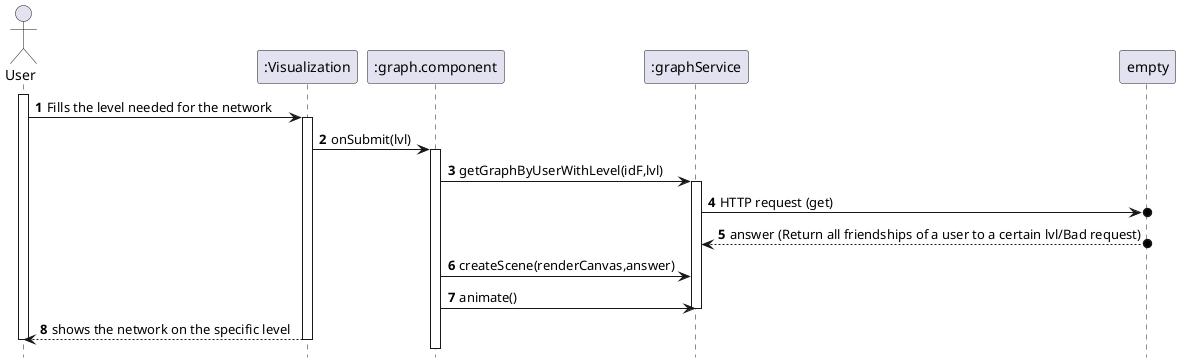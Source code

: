 @startuml
    hide footbox
        autonumber

        actor "User" as U
        participant ":Visualization" as SPA
        participant ":graph.component" as UC
        participant ":graphService" as US

        activate U
            U -> SPA : Fills the level needed for the network
            activate SPA
            SPA -> UC : onSubmit(lvl)
            activate UC
            UC -> US : getGraphByUserWithLevel(idF,lvl)
            activate US
            US ->o empty : HTTP request (get)
            empty o--> US : answer (Return all friendships of a user to a certain lvl/Bad request)
            UC -> US : createScene(renderCanvas,answer)
            UC -> US : animate()
            deactivate US
            SPA --> U : shows the network on the specific level
            deactivate SPA
        deactivate U